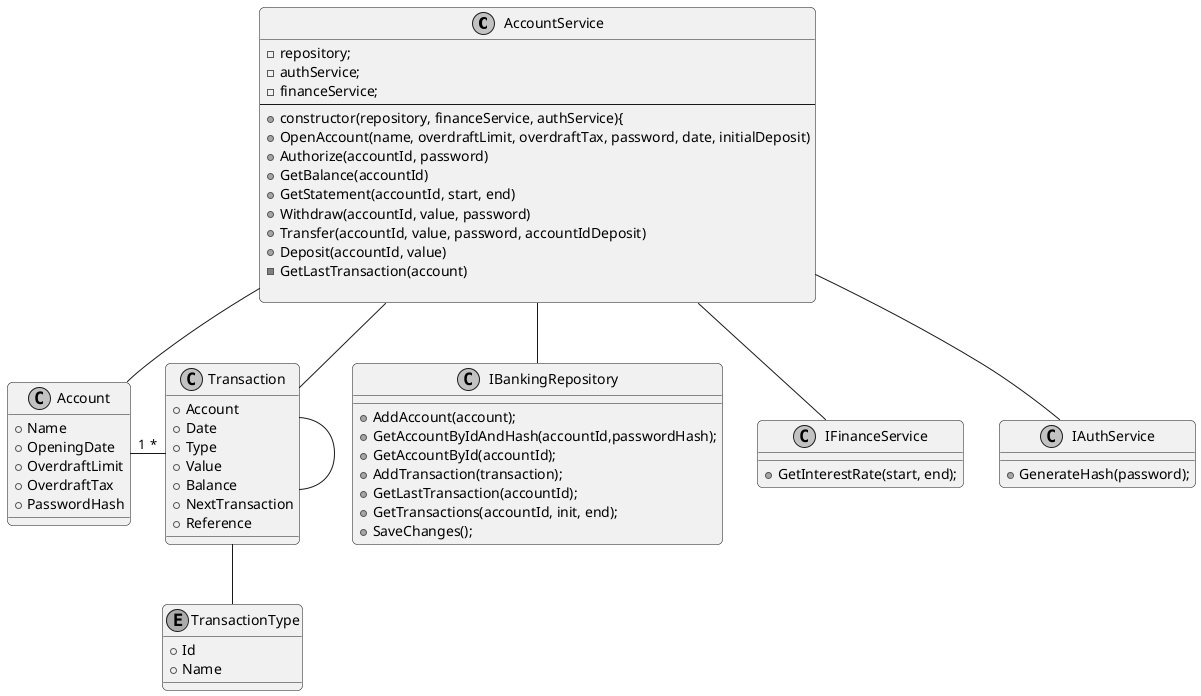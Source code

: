 @startuml Entidades
skinparam monochrome true
skinparam roundcorner 10

class AccountService {
        - repository;
        - authService;
        - financeService;
        ---
        + constructor(repository, financeService, authService){
        + OpenAccount(name, overdraftLimit, overdraftTax, password, date, initialDeposit)
        + Authorize(accountId, password)
        + GetBalance(accountId)
        + GetStatement(accountId, start, end)
        + Withdraw(accountId, value, password)
        + Transfer(accountId, value, password, accountIdDeposit)
        + Deposit(accountId, value)
        - GetLastTransaction(account)
        
}

class IBankingRepository {
        + AddAccount(account);
        + GetAccountByIdAndHash(accountId,passwordHash);
        + GetAccountById(accountId);
        + AddTransaction(transaction);
        + GetLastTransaction(accountId);
        + GetTransactions(accountId, init, end);
        + SaveChanges();
}

class IFinanceService {
        + GetInterestRate(start, end);
}

class IAuthService {
        +GenerateHash(password);
}

AccountService -- IBankingRepository
AccountService -- IFinanceService
AccountService -- IAuthService

class Account {
        + Name
        + OpeningDate
        + OverdraftLimit
        + OverdraftTax
        + PasswordHash
}

class Transaction {
        + Account
        + Date
        + Type
        + Value
        + Balance
        + NextTransaction
        + Reference
}

enum TransactionType {
        + Id
        + Name
}

AccountService -- Transaction
AccountService -- Account

Account "1" - "*" Transaction
Transaction - Transaction
Transaction -- TransactionType

@enduml
